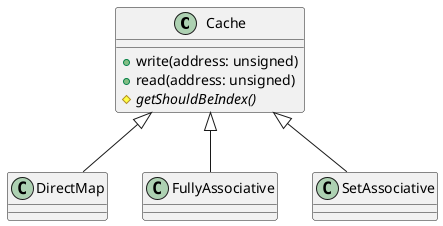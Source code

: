 @startuml 

abstract class Cache {
    +write(address: unsigned)
    +read(address: unsigned)
    {abstract} #getShouldBeIndex()
}

class DirectMap extends Cache {}
class FullyAssociative extends Cache {}
class SetAssociative extends Cache {}



class Cache {

}

@enduml
